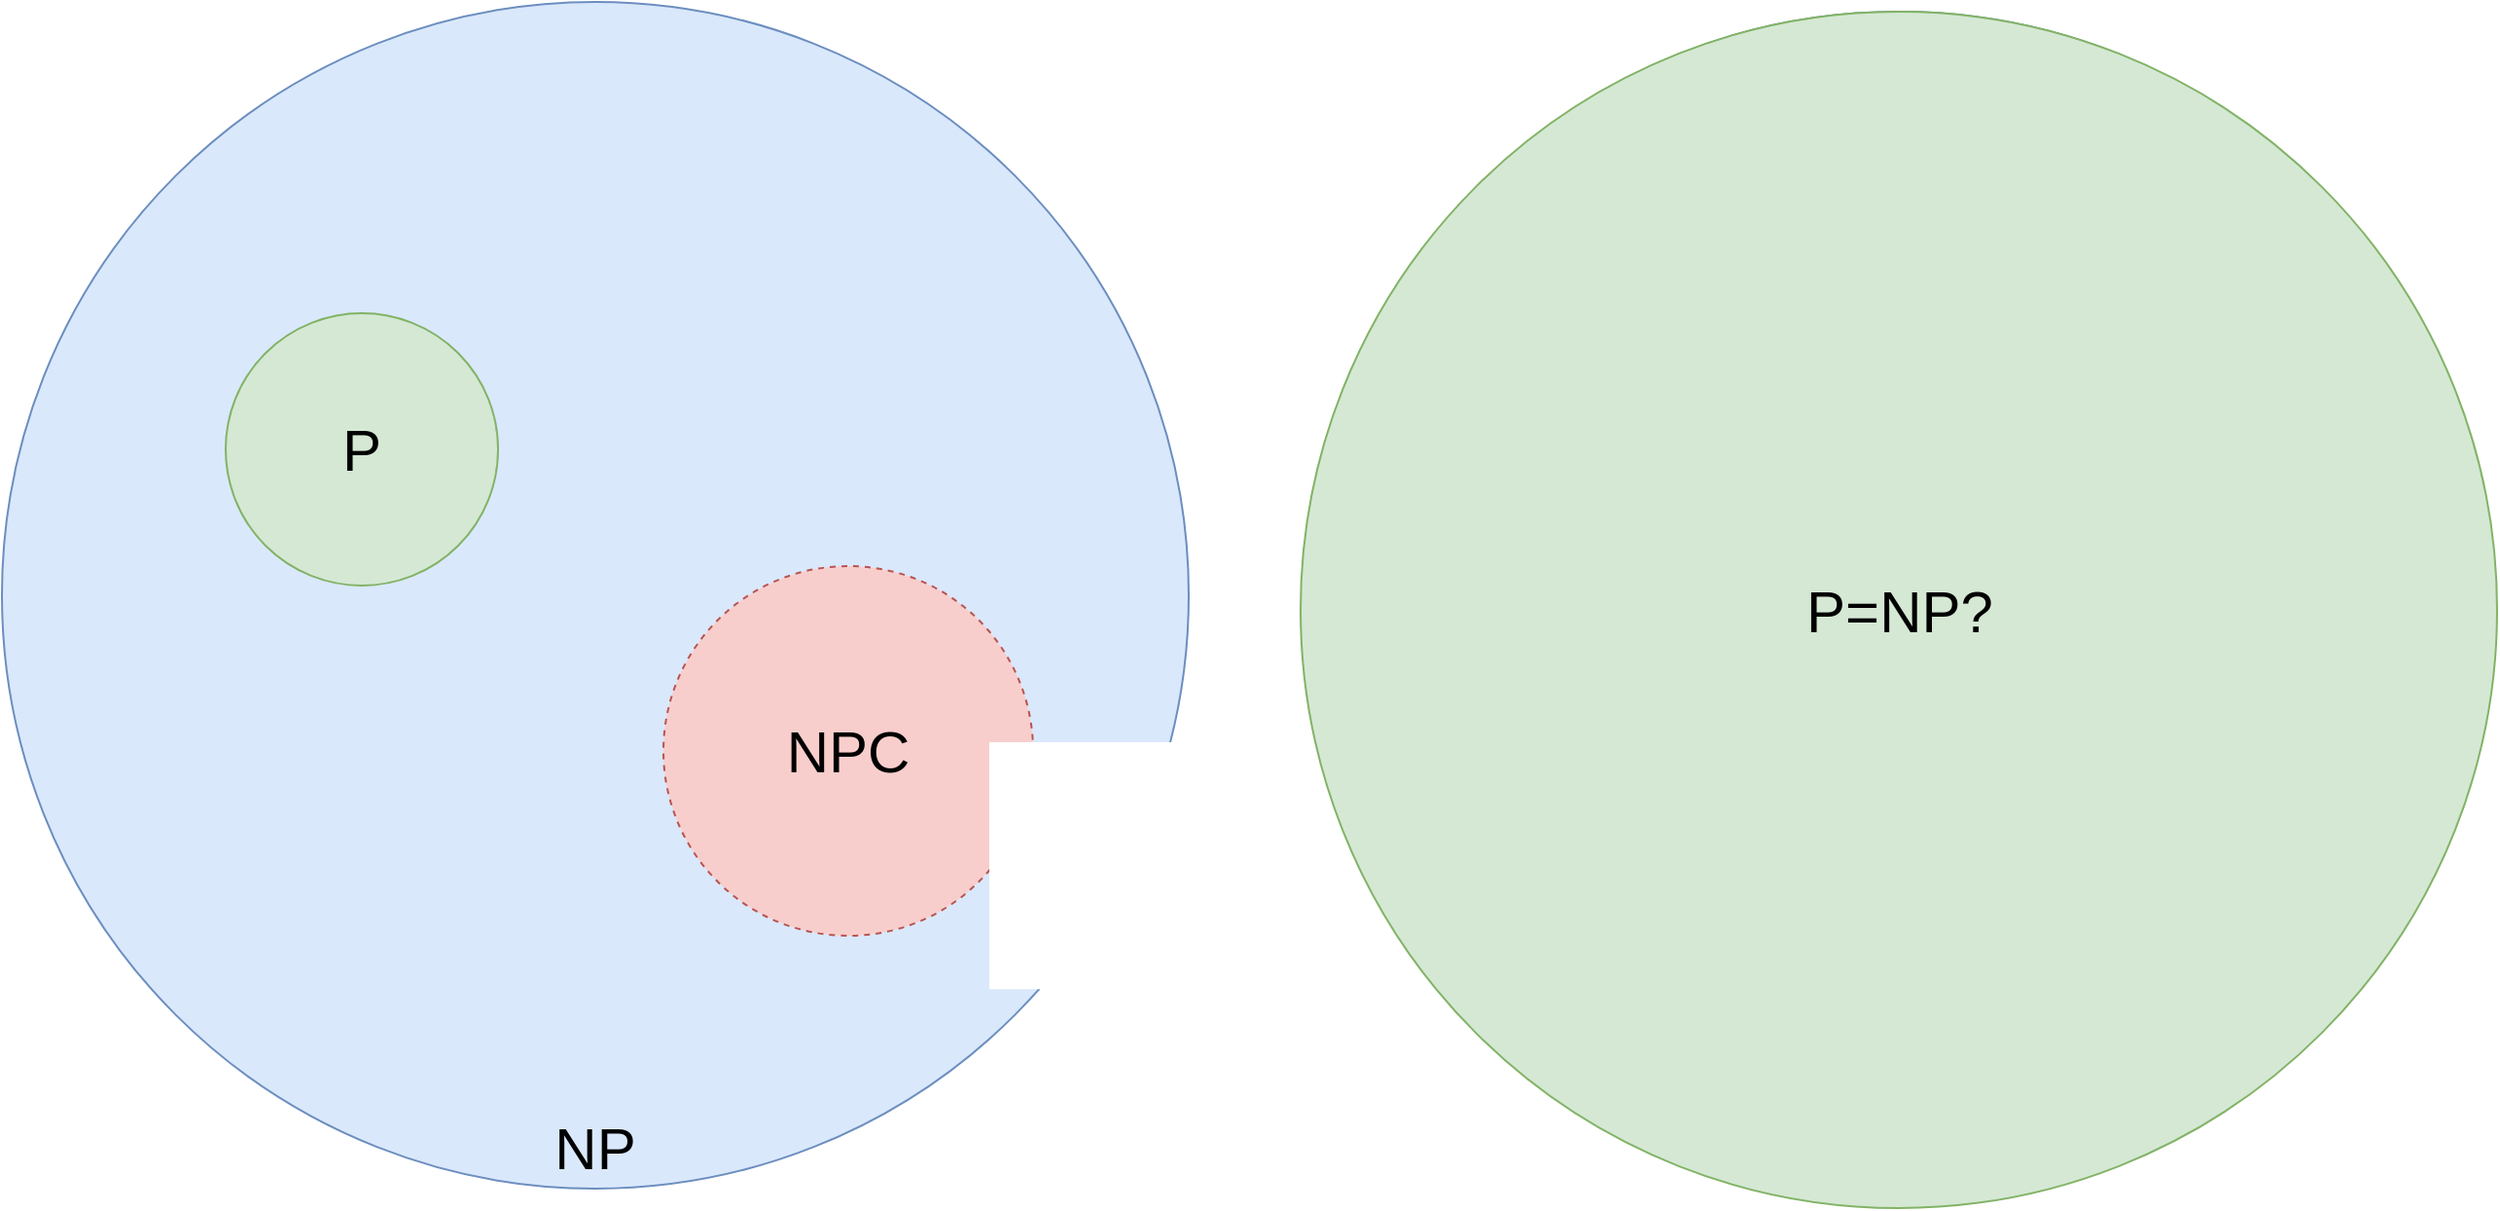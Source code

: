 <mxfile version="10.6.7" type="device"><diagram id="sgdLHVZvbcBNkBhehmgc" name="Page-1"><mxGraphModel dx="1394" dy="819" grid="1" gridSize="10" guides="1" tooltips="1" connect="1" arrows="1" fold="1" page="1" pageScale="1" pageWidth="850" pageHeight="1100" math="0" shadow="0"><root><mxCell id="0"/><mxCell id="1" parent="0"/><mxCell id="DTpdjc6D59eBy3mHJieH-5" value="NP" style="ellipse;whiteSpace=wrap;html=1;aspect=fixed;fontSize=30;verticalAlign=bottom;fillColor=#dae8fc;strokeColor=#6c8ebf;" vertex="1" parent="1"><mxGeometry x="120" y="80" width="610" height="610" as="geometry"/></mxCell><mxCell id="DTpdjc6D59eBy3mHJieH-6" value="P" style="ellipse;whiteSpace=wrap;html=1;aspect=fixed;fontSize=30;fillColor=#d5e8d4;strokeColor=#82b366;verticalAlign=middle;" vertex="1" parent="1"><mxGeometry x="235" y="240" width="140" height="140" as="geometry"/></mxCell><mxCell id="DTpdjc6D59eBy3mHJieH-8" value="NPC" style="ellipse;whiteSpace=wrap;html=1;aspect=fixed;fontSize=30;fillColor=#f8cecc;strokeColor=#b85450;dashed=1;" vertex="1" parent="1"><mxGeometry x="460" y="370" width="190" height="190" as="geometry"/></mxCell><mxCell id="mkZOb0-2K5sKGK42zuJI-2" value="NP" style="ellipse;whiteSpace=wrap;html=1;aspect=fixed;fontSize=30;verticalAlign=bottom;fillColor=#dae8fc;strokeColor=#6c8ebf;" vertex="1" parent="1"><mxGeometry x="790" y="85" width="610" height="610" as="geometry"/></mxCell><mxCell id="mkZOb0-2K5sKGK42zuJI-3" value="P=NP?" style="ellipse;whiteSpace=wrap;html=1;aspect=fixed;fontSize=30;fillColor=#d5e8d4;strokeColor=#82b366;verticalAlign=middle;" vertex="1" parent="1"><mxGeometry x="787.5" y="85" width="615" height="615" as="geometry"/></mxCell></root></mxGraphModel></diagram><diagram id="ad8K607r-wWoPfPfTGyp" name="hc-tsp"><mxGraphModel dx="1394" dy="819" grid="1" gridSize="10" guides="1" tooltips="1" connect="1" arrows="1" fold="1" page="1" pageScale="1" pageWidth="850" pageHeight="1100" math="0" shadow="0"><root><mxCell id="ibBvjG3oQadGyj13ZHAb-0"/><mxCell id="ibBvjG3oQadGyj13ZHAb-1" parent="ibBvjG3oQadGyj13ZHAb-0"/><mxCell id="ibBvjG3oQadGyj13ZHAb-2" value="" style="ellipse;whiteSpace=wrap;html=1;aspect=fixed;fontSize=30;" vertex="1" parent="ibBvjG3oQadGyj13ZHAb-1"><mxGeometry x="160" y="320" width="40" height="40" as="geometry"/></mxCell><mxCell id="ibBvjG3oQadGyj13ZHAb-11" style="rounded=0;orthogonalLoop=1;jettySize=auto;html=1;exitX=1;exitY=1;exitDx=0;exitDy=0;entryX=0;entryY=0;entryDx=0;entryDy=0;fontSize=30;strokeColor=#000000;endArrow=none;endFill=0;" edge="1" parent="ibBvjG3oQadGyj13ZHAb-1" source="ibBvjG3oQadGyj13ZHAb-3" target="ibBvjG3oQadGyj13ZHAb-6"><mxGeometry relative="1" as="geometry"/></mxCell><mxCell id="ibBvjG3oQadGyj13ZHAb-13" style="edgeStyle=none;rounded=0;orthogonalLoop=1;jettySize=auto;html=1;entryX=0;entryY=0.5;entryDx=0;entryDy=0;fontSize=30;strokeColor=#000000;endArrow=none;endFill=0;" edge="1" parent="ibBvjG3oQadGyj13ZHAb-1" source="ibBvjG3oQadGyj13ZHAb-3" target="ibBvjG3oQadGyj13ZHAb-5"><mxGeometry relative="1" as="geometry"/></mxCell><mxCell id="ibBvjG3oQadGyj13ZHAb-3" value="" style="ellipse;whiteSpace=wrap;html=1;aspect=fixed;fontSize=30;" vertex="1" parent="ibBvjG3oQadGyj13ZHAb-1"><mxGeometry x="240" y="240" width="40" height="40" as="geometry"/></mxCell><mxCell id="ibBvjG3oQadGyj13ZHAb-12" style="edgeStyle=none;rounded=0;orthogonalLoop=1;jettySize=auto;html=1;exitX=1;exitY=0;exitDx=0;exitDy=0;fontSize=30;entryX=0;entryY=1;entryDx=0;entryDy=0;strokeColor=#000000;endArrow=none;endFill=0;" edge="1" parent="ibBvjG3oQadGyj13ZHAb-1" source="ibBvjG3oQadGyj13ZHAb-4" target="ibBvjG3oQadGyj13ZHAb-5"><mxGeometry relative="1" as="geometry"><mxPoint x="400" y="280" as="targetPoint"/></mxGeometry></mxCell><mxCell id="ibBvjG3oQadGyj13ZHAb-14" style="edgeStyle=none;rounded=0;orthogonalLoop=1;jettySize=auto;html=1;fontSize=30;strokeColor=#000000;endArrow=none;endFill=0;" edge="1" parent="ibBvjG3oQadGyj13ZHAb-1" source="ibBvjG3oQadGyj13ZHAb-4" target="ibBvjG3oQadGyj13ZHAb-6"><mxGeometry relative="1" as="geometry"/></mxCell><mxCell id="ibBvjG3oQadGyj13ZHAb-15" style="edgeStyle=none;rounded=0;orthogonalLoop=1;jettySize=auto;html=1;exitX=0;exitY=0;exitDx=0;exitDy=0;fontSize=30;endArrow=none;endFill=0;" edge="1" parent="ibBvjG3oQadGyj13ZHAb-1" source="ibBvjG3oQadGyj13ZHAb-4" target="ibBvjG3oQadGyj13ZHAb-2"><mxGeometry relative="1" as="geometry"/></mxCell><mxCell id="ibBvjG3oQadGyj13ZHAb-4" value="" style="ellipse;whiteSpace=wrap;html=1;aspect=fixed;fontSize=30;" vertex="1" parent="ibBvjG3oQadGyj13ZHAb-1"><mxGeometry x="240" y="400" width="40" height="40" as="geometry"/></mxCell><mxCell id="ibBvjG3oQadGyj13ZHAb-17" style="edgeStyle=none;rounded=0;orthogonalLoop=1;jettySize=auto;html=1;exitX=1;exitY=1;exitDx=0;exitDy=0;fontSize=30;endArrow=none;endFill=0;" edge="1" parent="ibBvjG3oQadGyj13ZHAb-1" source="ibBvjG3oQadGyj13ZHAb-5" target="ibBvjG3oQadGyj13ZHAb-7"><mxGeometry relative="1" as="geometry"/></mxCell><mxCell id="ibBvjG3oQadGyj13ZHAb-5" value="" style="ellipse;whiteSpace=wrap;html=1;aspect=fixed;fontSize=30;" vertex="1" parent="ibBvjG3oQadGyj13ZHAb-1"><mxGeometry x="400" y="240" width="40" height="40" as="geometry"/></mxCell><mxCell id="ibBvjG3oQadGyj13ZHAb-16" style="edgeStyle=none;rounded=0;orthogonalLoop=1;jettySize=auto;html=1;exitX=1;exitY=0;exitDx=0;exitDy=0;entryX=0;entryY=1;entryDx=0;entryDy=0;fontSize=30;endArrow=none;endFill=0;" edge="1" parent="ibBvjG3oQadGyj13ZHAb-1" source="ibBvjG3oQadGyj13ZHAb-6" target="ibBvjG3oQadGyj13ZHAb-7"><mxGeometry relative="1" as="geometry"/></mxCell><mxCell id="ibBvjG3oQadGyj13ZHAb-6" value="" style="ellipse;whiteSpace=wrap;html=1;aspect=fixed;fontSize=30;" vertex="1" parent="ibBvjG3oQadGyj13ZHAb-1"><mxGeometry x="400" y="400" width="40" height="40" as="geometry"/></mxCell><mxCell id="ibBvjG3oQadGyj13ZHAb-7" value="" style="ellipse;whiteSpace=wrap;html=1;aspect=fixed;fontSize=30;" vertex="1" parent="ibBvjG3oQadGyj13ZHAb-1"><mxGeometry x="480" y="320" width="40" height="40" as="geometry"/></mxCell><mxCell id="ibBvjG3oQadGyj13ZHAb-9" value="" style="endArrow=none;html=1;fontSize=30;" edge="1" parent="ibBvjG3oQadGyj13ZHAb-1" source="ibBvjG3oQadGyj13ZHAb-2" target="ibBvjG3oQadGyj13ZHAb-3"><mxGeometry width="50" height="50" relative="1" as="geometry"><mxPoint x="150" y="390" as="sourcePoint"/><mxPoint x="200" y="340" as="targetPoint"/></mxGeometry></mxCell></root></mxGraphModel></diagram><diagram id="OjM1lN-oOP1wb2PxMD2b" name="reducibility"><mxGraphModel dx="1162" dy="683" grid="1" gridSize="10" guides="1" tooltips="1" connect="1" arrows="1" fold="1" page="1" pageScale="1" pageWidth="850" pageHeight="1100" math="0" shadow="0"><root><mxCell id="DVzT40osYEuiO77CEzLf-0"/><mxCell id="DVzT40osYEuiO77CEzLf-1" parent="DVzT40osYEuiO77CEzLf-0"/><mxCell id="DVzT40osYEuiO77CEzLf-2" value="A&lt;sub&gt;1&lt;/sub&gt;" style="rounded=0;whiteSpace=wrap;html=1;fontSize=30;verticalAlign=bottom;" vertex="1" parent="DVzT40osYEuiO77CEzLf-1"><mxGeometry x="100" y="290" width="710" height="310" as="geometry"/></mxCell><mxCell id="DVzT40osYEuiO77CEzLf-15" style="edgeStyle=none;rounded=0;orthogonalLoop=1;jettySize=auto;html=1;endArrow=none;endFill=0;strokeColor=#000000;fontSize=30;" edge="1" parent="DVzT40osYEuiO77CEzLf-1" source="DVzT40osYEuiO77CEzLf-3" target="DVzT40osYEuiO77CEzLf-4"><mxGeometry relative="1" as="geometry"/></mxCell><mxCell id="DVzT40osYEuiO77CEzLf-3" value="X" style="text;html=1;resizable=0;points=[];autosize=1;align=left;verticalAlign=top;spacingTop=-4;fontSize=30;" vertex="1" parent="DVzT40osYEuiO77CEzLf-1"><mxGeometry x="41" y="420" width="40" height="40" as="geometry"/></mxCell><mxCell id="DVzT40osYEuiO77CEzLf-13" style="edgeStyle=none;rounded=0;orthogonalLoop=1;jettySize=auto;html=1;endArrow=none;endFill=0;strokeColor=#000000;fontSize=30;" edge="1" parent="DVzT40osYEuiO77CEzLf-1" source="DVzT40osYEuiO77CEzLf-4" target="DVzT40osYEuiO77CEzLf-12"><mxGeometry relative="1" as="geometry"/></mxCell><mxCell id="DVzT40osYEuiO77CEzLf-4" value="f" style="whiteSpace=wrap;html=1;aspect=fixed;fontSize=30;fontStyle=2" vertex="1" parent="DVzT40osYEuiO77CEzLf-1"><mxGeometry x="180" y="400" width="80" height="80" as="geometry"/></mxCell><mxCell id="DVzT40osYEuiO77CEzLf-11" style="edgeStyle=none;rounded=0;orthogonalLoop=1;jettySize=auto;html=1;exitX=1;exitY=0.75;exitDx=0;exitDy=0;endArrow=none;endFill=0;strokeColor=#000000;fontSize=30;" edge="1" parent="DVzT40osYEuiO77CEzLf-1" source="DVzT40osYEuiO77CEzLf-5" target="DVzT40osYEuiO77CEzLf-8"><mxGeometry relative="1" as="geometry"/></mxCell><mxCell id="DVzT40osYEuiO77CEzLf-16" style="edgeStyle=none;rounded=0;orthogonalLoop=1;jettySize=auto;html=1;exitX=1;exitY=0.25;exitDx=0;exitDy=0;endArrow=none;endFill=0;strokeColor=#000000;fontSize=30;" edge="1" parent="DVzT40osYEuiO77CEzLf-1" source="DVzT40osYEuiO77CEzLf-5" target="DVzT40osYEuiO77CEzLf-7"><mxGeometry relative="1" as="geometry"/></mxCell><mxCell id="DVzT40osYEuiO77CEzLf-5" value="A&lt;sub&gt;2&lt;/sub&gt;" style="whiteSpace=wrap;html=1;aspect=fixed;fontSize=30;" vertex="1" parent="DVzT40osYEuiO77CEzLf-1"><mxGeometry x="470" y="400" width="80" height="80" as="geometry"/></mxCell><mxCell id="DVzT40osYEuiO77CEzLf-19" style="edgeStyle=none;rounded=0;orthogonalLoop=1;jettySize=auto;html=1;entryX=1;entryY=0.25;entryDx=0;entryDy=0;endArrow=none;endFill=0;strokeColor=#000000;fontSize=30;" edge="1" parent="DVzT40osYEuiO77CEzLf-1" source="DVzT40osYEuiO77CEzLf-7" target="DVzT40osYEuiO77CEzLf-2"><mxGeometry relative="1" as="geometry"/></mxCell><mxCell id="DVzT40osYEuiO77CEzLf-7" value="Yes" style="text;html=1;resizable=0;points=[];autosize=1;align=left;verticalAlign=top;spacingTop=-4;fontSize=30;" vertex="1" parent="DVzT40osYEuiO77CEzLf-1"><mxGeometry x="635" y="350" width="60" height="40" as="geometry"/></mxCell><mxCell id="DVzT40osYEuiO77CEzLf-18" style="edgeStyle=none;rounded=0;orthogonalLoop=1;jettySize=auto;html=1;entryX=1;entryY=0.75;entryDx=0;entryDy=0;endArrow=none;endFill=0;strokeColor=#000000;fontSize=30;" edge="1" parent="DVzT40osYEuiO77CEzLf-1" source="DVzT40osYEuiO77CEzLf-8" target="DVzT40osYEuiO77CEzLf-2"><mxGeometry relative="1" as="geometry"/></mxCell><mxCell id="DVzT40osYEuiO77CEzLf-8" value="No&lt;br&gt;" style="text;html=1;resizable=0;points=[];autosize=1;align=left;verticalAlign=top;spacingTop=-4;fontSize=30;" vertex="1" parent="DVzT40osYEuiO77CEzLf-1"><mxGeometry x="640" y="500" width="50" height="40" as="geometry"/></mxCell><mxCell id="DVzT40osYEuiO77CEzLf-14" style="edgeStyle=none;rounded=0;orthogonalLoop=1;jettySize=auto;html=1;endArrow=none;endFill=0;strokeColor=#000000;fontSize=30;" edge="1" parent="DVzT40osYEuiO77CEzLf-1" source="DVzT40osYEuiO77CEzLf-12" target="DVzT40osYEuiO77CEzLf-5"><mxGeometry relative="1" as="geometry"/></mxCell><mxCell id="DVzT40osYEuiO77CEzLf-12" value="&lt;i&gt;f(x)&lt;/i&gt;" style="text;html=1;resizable=0;points=[];autosize=1;align=left;verticalAlign=top;spacingTop=-4;fontSize=30;" vertex="1" parent="DVzT40osYEuiO77CEzLf-1"><mxGeometry x="335" y="420" width="60" height="40" as="geometry"/></mxCell></root></mxGraphModel></diagram><diagram id="U6rx_riR2NrpYpmSyJyc" name="Page-4"><mxGraphModel dx="1394" dy="819" grid="1" gridSize="10" guides="1" tooltips="1" connect="1" arrows="1" fold="1" page="1" pageScale="1" pageWidth="850" pageHeight="1100" math="0" shadow="0"><root><mxCell id="nGxWA0cblnj5A1StoNRX-0"/><mxCell id="nGxWA0cblnj5A1StoNRX-1" parent="nGxWA0cblnj5A1StoNRX-0"/><mxCell id="nGxWA0cblnj5A1StoNRX-2" value="" style="shape=or;whiteSpace=wrap;html=1;fontSize=30;" vertex="1" parent="nGxWA0cblnj5A1StoNRX-1"><mxGeometry x="590" y="330" width="60" height="80" as="geometry"/></mxCell><mxCell id="nGxWA0cblnj5A1StoNRX-5" style="edgeStyle=none;rounded=0;orthogonalLoop=1;jettySize=auto;html=1;entryX=0;entryY=0.75;entryDx=0;entryDy=0;entryPerimeter=0;endArrow=none;endFill=0;strokeColor=#000000;fontSize=30;" edge="1" parent="nGxWA0cblnj5A1StoNRX-1" source="nGxWA0cblnj5A1StoNRX-3" target="nGxWA0cblnj5A1StoNRX-2"><mxGeometry relative="1" as="geometry"/></mxCell><mxCell id="nGxWA0cblnj5A1StoNRX-3" value="" style="shape=xor;whiteSpace=wrap;html=1;fontSize=30;" vertex="1" parent="nGxWA0cblnj5A1StoNRX-1"><mxGeometry x="380" y="400" width="60" height="130" as="geometry"/></mxCell></root></mxGraphModel></diagram></mxfile>